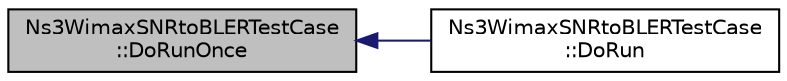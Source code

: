 digraph "Ns3WimaxSNRtoBLERTestCase::DoRunOnce"
{
  edge [fontname="Helvetica",fontsize="10",labelfontname="Helvetica",labelfontsize="10"];
  node [fontname="Helvetica",fontsize="10",shape=record];
  rankdir="LR";
  Node1 [label="Ns3WimaxSNRtoBLERTestCase\l::DoRunOnce",height=0.2,width=0.4,color="black", fillcolor="grey75", style="filled", fontcolor="black"];
  Node1 -> Node2 [dir="back",color="midnightblue",fontsize="10",style="solid"];
  Node2 [label="Ns3WimaxSNRtoBLERTestCase\l::DoRun",height=0.2,width=0.4,color="black", fillcolor="white", style="filled",URL="$dd/dc9/classNs3WimaxSNRtoBLERTestCase.html#ac9aa61cf78b1f131079090a055b08e66",tooltip="Implementation to actually run this TestCase. "];
}
